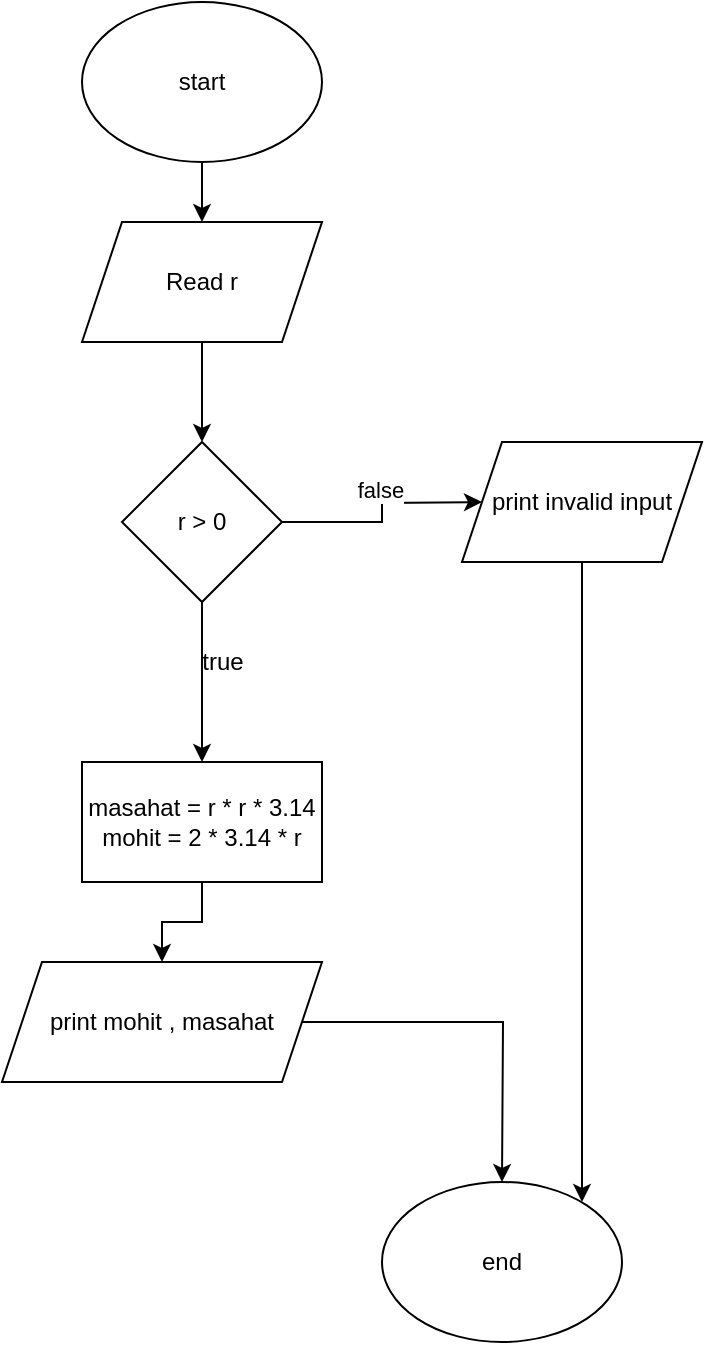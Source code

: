 <mxfile version="15.9.4" type="device"><diagram id="c7XediDBk8CLpaHQyPNE" name="Page-1"><mxGraphModel dx="1108" dy="488" grid="1" gridSize="10" guides="1" tooltips="1" connect="1" arrows="1" fold="1" page="1" pageScale="1" pageWidth="827" pageHeight="1169" math="0" shadow="0"><root><mxCell id="0"/><mxCell id="1" parent="0"/><mxCell id="2Hqs0g7PnQF-6R-GOQi4-2" style="edgeStyle=orthogonalEdgeStyle;rounded=0;orthogonalLoop=1;jettySize=auto;html=1;" edge="1" parent="1" source="2Hqs0g7PnQF-6R-GOQi4-1" target="2Hqs0g7PnQF-6R-GOQi4-3"><mxGeometry relative="1" as="geometry"><mxPoint x="380" y="140" as="targetPoint"/></mxGeometry></mxCell><mxCell id="2Hqs0g7PnQF-6R-GOQi4-1" value="start" style="ellipse;whiteSpace=wrap;html=1;" vertex="1" parent="1"><mxGeometry x="320" y="10" width="120" height="80" as="geometry"/></mxCell><mxCell id="2Hqs0g7PnQF-6R-GOQi4-4" style="edgeStyle=orthogonalEdgeStyle;rounded=0;orthogonalLoop=1;jettySize=auto;html=1;" edge="1" parent="1" source="2Hqs0g7PnQF-6R-GOQi4-3" target="2Hqs0g7PnQF-6R-GOQi4-5"><mxGeometry relative="1" as="geometry"><mxPoint x="380" y="240" as="targetPoint"/></mxGeometry></mxCell><mxCell id="2Hqs0g7PnQF-6R-GOQi4-3" value="Read r" style="shape=parallelogram;perimeter=parallelogramPerimeter;whiteSpace=wrap;html=1;fixedSize=1;" vertex="1" parent="1"><mxGeometry x="320" y="120" width="120" height="60" as="geometry"/></mxCell><mxCell id="2Hqs0g7PnQF-6R-GOQi4-6" style="edgeStyle=orthogonalEdgeStyle;rounded=0;orthogonalLoop=1;jettySize=auto;html=1;" edge="1" parent="1" source="2Hqs0g7PnQF-6R-GOQi4-5"><mxGeometry relative="1" as="geometry"><mxPoint x="520" y="260" as="targetPoint"/></mxGeometry></mxCell><mxCell id="2Hqs0g7PnQF-6R-GOQi4-8" value="false" style="edgeLabel;html=1;align=center;verticalAlign=middle;resizable=0;points=[];" vertex="1" connectable="0" parent="2Hqs0g7PnQF-6R-GOQi4-6"><mxGeometry x="0.091" y="7" relative="1" as="geometry"><mxPoint x="-1" as="offset"/></mxGeometry></mxCell><mxCell id="2Hqs0g7PnQF-6R-GOQi4-7" style="edgeStyle=orthogonalEdgeStyle;rounded=0;orthogonalLoop=1;jettySize=auto;html=1;" edge="1" parent="1" source="2Hqs0g7PnQF-6R-GOQi4-5"><mxGeometry relative="1" as="geometry"><mxPoint x="380" y="390" as="targetPoint"/></mxGeometry></mxCell><mxCell id="2Hqs0g7PnQF-6R-GOQi4-5" value="r &amp;gt; 0" style="rhombus;whiteSpace=wrap;html=1;" vertex="1" parent="1"><mxGeometry x="340" y="230" width="80" height="80" as="geometry"/></mxCell><mxCell id="2Hqs0g7PnQF-6R-GOQi4-9" value="true" style="text;html=1;align=center;verticalAlign=middle;resizable=0;points=[];autosize=1;strokeColor=none;fillColor=none;" vertex="1" parent="1"><mxGeometry x="370" y="330" width="40" height="20" as="geometry"/></mxCell><mxCell id="2Hqs0g7PnQF-6R-GOQi4-11" style="edgeStyle=orthogonalEdgeStyle;rounded=0;orthogonalLoop=1;jettySize=auto;html=1;" edge="1" parent="1" source="2Hqs0g7PnQF-6R-GOQi4-10" target="2Hqs0g7PnQF-6R-GOQi4-12"><mxGeometry relative="1" as="geometry"><mxPoint x="380" y="500" as="targetPoint"/></mxGeometry></mxCell><mxCell id="2Hqs0g7PnQF-6R-GOQi4-10" value="masahat = r * r * 3.14&lt;br&gt;mohit = 2 * 3.14 * r" style="rounded=0;whiteSpace=wrap;html=1;" vertex="1" parent="1"><mxGeometry x="320" y="390" width="120" height="60" as="geometry"/></mxCell><mxCell id="2Hqs0g7PnQF-6R-GOQi4-15" style="edgeStyle=orthogonalEdgeStyle;rounded=0;orthogonalLoop=1;jettySize=auto;html=1;" edge="1" parent="1" source="2Hqs0g7PnQF-6R-GOQi4-12"><mxGeometry relative="1" as="geometry"><mxPoint x="530" y="600" as="targetPoint"/></mxGeometry></mxCell><mxCell id="2Hqs0g7PnQF-6R-GOQi4-12" value="print mohit , masahat" style="shape=parallelogram;perimeter=parallelogramPerimeter;whiteSpace=wrap;html=1;fixedSize=1;" vertex="1" parent="1"><mxGeometry x="280" y="490" width="160" height="60" as="geometry"/></mxCell><mxCell id="2Hqs0g7PnQF-6R-GOQi4-14" style="edgeStyle=orthogonalEdgeStyle;rounded=0;orthogonalLoop=1;jettySize=auto;html=1;" edge="1" parent="1" source="2Hqs0g7PnQF-6R-GOQi4-13"><mxGeometry relative="1" as="geometry"><mxPoint x="570" y="610" as="targetPoint"/></mxGeometry></mxCell><mxCell id="2Hqs0g7PnQF-6R-GOQi4-13" value="print invalid input" style="shape=parallelogram;perimeter=parallelogramPerimeter;whiteSpace=wrap;html=1;fixedSize=1;" vertex="1" parent="1"><mxGeometry x="510" y="230" width="120" height="60" as="geometry"/></mxCell><mxCell id="2Hqs0g7PnQF-6R-GOQi4-17" value="end" style="ellipse;whiteSpace=wrap;html=1;" vertex="1" parent="1"><mxGeometry x="470" y="600" width="120" height="80" as="geometry"/></mxCell></root></mxGraphModel></diagram></mxfile>